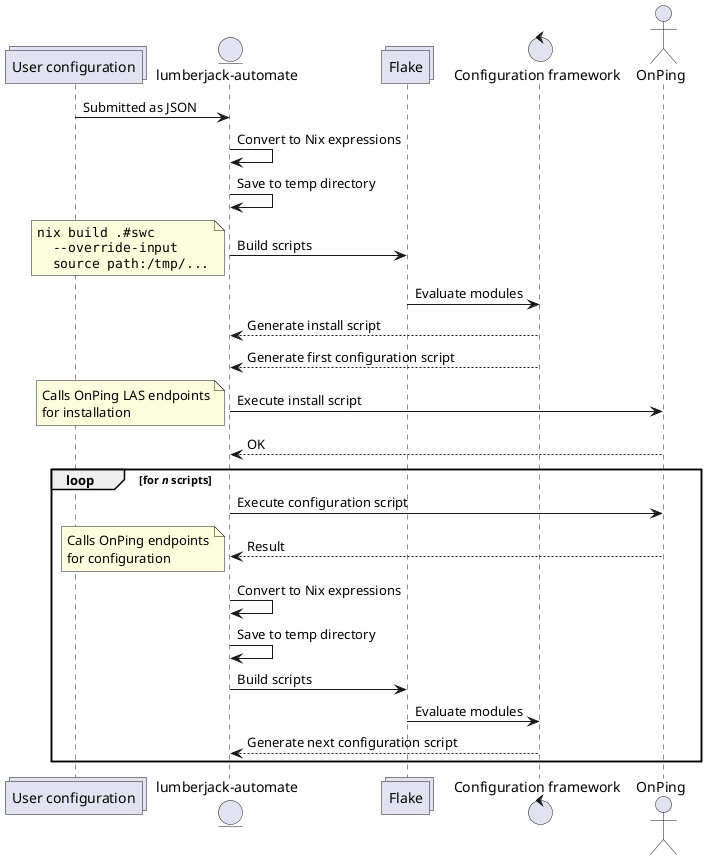 @startuml
skinparam defaultFontName Fira Sans

collections "User configuration" as UC
entity "lumberjack-automate" as LA
collections "Flake" as F
control "Configuration framework" as CF
actor OnPing as OP

UC -> LA: Submitted as JSON
LA -> LA: Convert to Nix expressions
LA -> LA: Save to temp directory
LA -> F: Build scripts
note left
  ""nix build .#swc""
  ""  --override-input""
  ""  source path:/tmp/...""
end note
F -> CF: Evaluate modules
CF --> LA: Generate install script
CF --> LA: Generate first configuration script
LA -> OP: Execute install script
note bottom
  Calls OnPing LAS endpoints
  for installation
end note
OP --> LA: OK
loop for //n// scripts
   LA -> OP: Execute configuration script
   OP --> LA: Result
    note bottom
      Calls OnPing endpoints
      for configuration
    end note
    LA -> LA: Convert to Nix expressions
    LA -> LA: Save to temp directory
    LA -> F: Build scripts
    F -> CF: Evaluate modules
    CF --> LA: Generate next configuration script
end
@enduml
